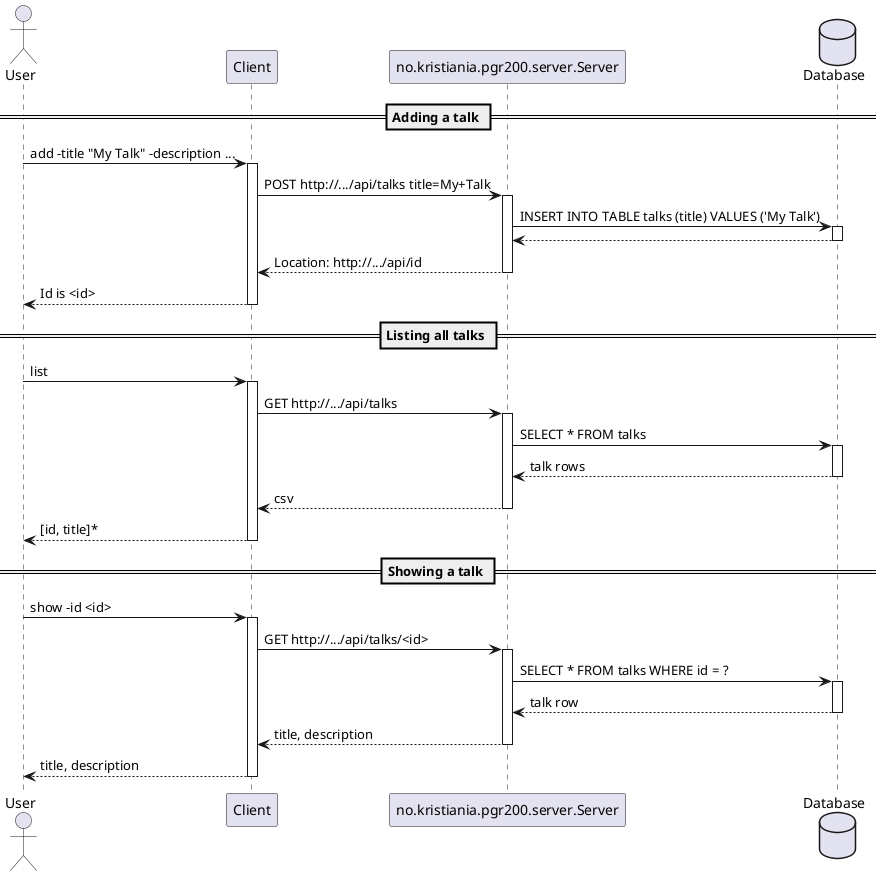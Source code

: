 @startuml

actor User
participant Client
participant no.kristiania.pgr200.server.Server
database Database

== Adding a talk ==
User -> Client ++: add -title "My Talk" -description ... 
Client -> no.kristiania.pgr200.server.Server ++: POST http://.../api/talks title=My+Talk
no.kristiania.pgr200.server.Server -> Database ++: INSERT INTO TABLE talks (title) VALUES ('My Talk')
no.kristiania.pgr200.server.Server <-- Database --
Client <-- no.kristiania.pgr200.server.Server --: Location: http://.../api/id
User <-- Client --: Id is <id>
== Listing all talks ==
User -> Client ++: list
Client -> no.kristiania.pgr200.server.Server ++: GET http://.../api/talks
no.kristiania.pgr200.server.Server -> Database ++: SELECT * FROM talks
no.kristiania.pgr200.server.Server <-- Database --: talk rows
Client <-- no.kristiania.pgr200.server.Server --: csv
User <-- Client --: [id, title]*
== Showing a talk ==
User -> Client ++: show -id <id>
Client -> no.kristiania.pgr200.server.Server ++: GET http://.../api/talks/<id>
no.kristiania.pgr200.server.Server -> Database ++: SELECT * FROM talks WHERE id = ?
no.kristiania.pgr200.server.Server <-- Database --: talk row
Client <-- no.kristiania.pgr200.server.Server --: title, description
User <-- Client --: title, description


@enduml
